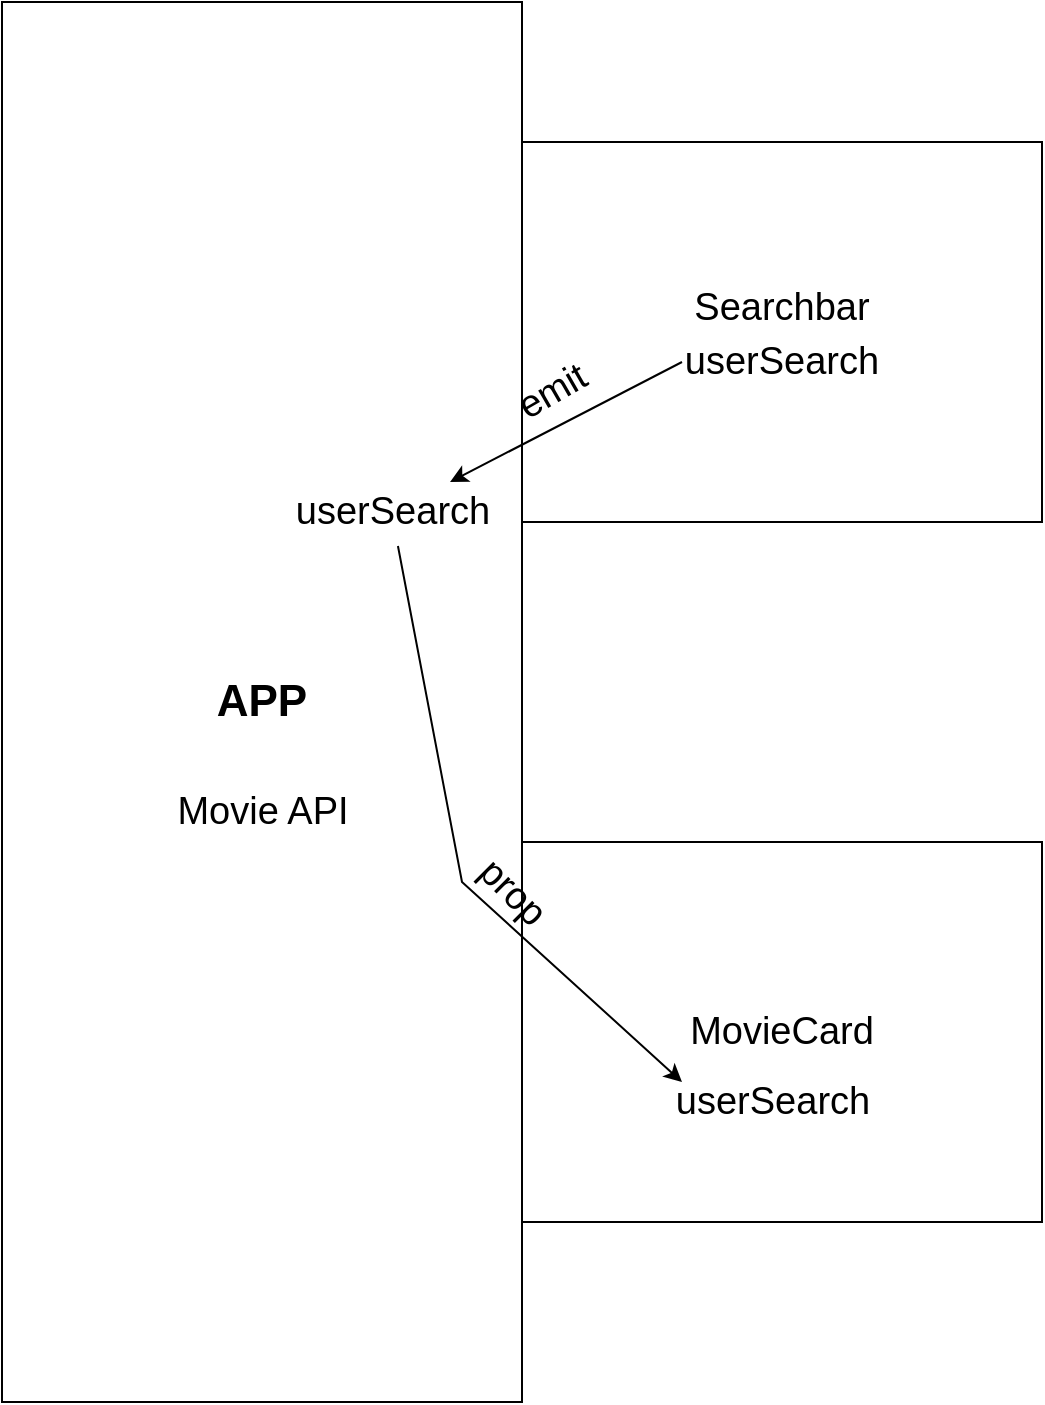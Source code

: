 <mxfile version="16.2.4" type="github">
  <diagram id="C5RBs43oDa-KdzZeNtuy" name="Page-1">
    <mxGraphModel dx="1422" dy="800" grid="1" gridSize="10" guides="1" tooltips="1" connect="1" arrows="1" fold="1" page="1" pageScale="1" pageWidth="827" pageHeight="1169" math="0" shadow="0">
      <root>
        <mxCell id="WIyWlLk6GJQsqaUBKTNV-0" />
        <mxCell id="WIyWlLk6GJQsqaUBKTNV-1" parent="WIyWlLk6GJQsqaUBKTNV-0" />
        <mxCell id="Rk7k_CKYjR_Ya-lK1rx9-0" value="&lt;b style=&quot;line-height: 1.2&quot;&gt;&lt;font style=&quot;font-size: 22px&quot;&gt;APP&lt;/font&gt;&lt;/b&gt;" style="rounded=0;whiteSpace=wrap;html=1;" vertex="1" parent="WIyWlLk6GJQsqaUBKTNV-1">
          <mxGeometry x="20" y="50" width="260" height="700" as="geometry" />
        </mxCell>
        <mxCell id="Rk7k_CKYjR_Ya-lK1rx9-1" value="&lt;font style=&quot;font-size: 19px&quot;&gt;Searchbar&lt;br&gt;userSearch&lt;br&gt;&lt;/font&gt;" style="rounded=0;whiteSpace=wrap;html=1;fontSize=22;" vertex="1" parent="WIyWlLk6GJQsqaUBKTNV-1">
          <mxGeometry x="280" y="120" width="260" height="190" as="geometry" />
        </mxCell>
        <mxCell id="Rk7k_CKYjR_Ya-lK1rx9-2" value="MovieCard" style="rounded=0;whiteSpace=wrap;html=1;fontSize=19;" vertex="1" parent="WIyWlLk6GJQsqaUBKTNV-1">
          <mxGeometry x="280" y="470" width="260" height="190" as="geometry" />
        </mxCell>
        <mxCell id="Rk7k_CKYjR_Ya-lK1rx9-4" value="" style="endArrow=classic;html=1;rounded=0;fontSize=19;" edge="1" parent="WIyWlLk6GJQsqaUBKTNV-1" target="Rk7k_CKYjR_Ya-lK1rx9-6">
          <mxGeometry width="50" height="50" relative="1" as="geometry">
            <mxPoint x="360" y="230" as="sourcePoint" />
            <mxPoint x="340" y="180" as="targetPoint" />
          </mxGeometry>
        </mxCell>
        <mxCell id="Rk7k_CKYjR_Ya-lK1rx9-5" value="emit" style="text;html=1;align=center;verticalAlign=middle;resizable=0;points=[];autosize=1;strokeColor=none;fillColor=none;fontSize=19;rotation=-30;" vertex="1" parent="WIyWlLk6GJQsqaUBKTNV-1">
          <mxGeometry x="270" y="230" width="50" height="30" as="geometry" />
        </mxCell>
        <mxCell id="Rk7k_CKYjR_Ya-lK1rx9-6" value="userSearch" style="text;html=1;align=center;verticalAlign=middle;resizable=0;points=[];autosize=1;strokeColor=none;fillColor=none;fontSize=19;" vertex="1" parent="WIyWlLk6GJQsqaUBKTNV-1">
          <mxGeometry x="160" y="290" width="110" height="30" as="geometry" />
        </mxCell>
        <mxCell id="Rk7k_CKYjR_Ya-lK1rx9-7" value="" style="endArrow=classic;html=1;rounded=0;fontSize=19;exitX=0.527;exitY=1.067;exitDx=0;exitDy=0;exitPerimeter=0;" edge="1" parent="WIyWlLk6GJQsqaUBKTNV-1" source="Rk7k_CKYjR_Ya-lK1rx9-6">
          <mxGeometry width="50" height="50" relative="1" as="geometry">
            <mxPoint x="200" y="360" as="sourcePoint" />
            <mxPoint x="360" y="590" as="targetPoint" />
            <Array as="points">
              <mxPoint x="250" y="490" />
            </Array>
          </mxGeometry>
        </mxCell>
        <mxCell id="Rk7k_CKYjR_Ya-lK1rx9-8" value="userSearch" style="text;html=1;align=center;verticalAlign=middle;resizable=0;points=[];autosize=1;strokeColor=none;fillColor=none;fontSize=19;" vertex="1" parent="WIyWlLk6GJQsqaUBKTNV-1">
          <mxGeometry x="350" y="585" width="110" height="30" as="geometry" />
        </mxCell>
        <mxCell id="Rk7k_CKYjR_Ya-lK1rx9-9" value="prop" style="text;html=1;align=center;verticalAlign=middle;resizable=0;points=[];autosize=1;strokeColor=none;fillColor=none;fontSize=19;rotation=45;" vertex="1" parent="WIyWlLk6GJQsqaUBKTNV-1">
          <mxGeometry x="250" y="480" width="50" height="30" as="geometry" />
        </mxCell>
        <mxCell id="Rk7k_CKYjR_Ya-lK1rx9-10" value="Movie API" style="text;html=1;align=center;verticalAlign=middle;resizable=0;points=[];autosize=1;strokeColor=none;fillColor=none;fontSize=19;" vertex="1" parent="WIyWlLk6GJQsqaUBKTNV-1">
          <mxGeometry x="100" y="440" width="100" height="30" as="geometry" />
        </mxCell>
      </root>
    </mxGraphModel>
  </diagram>
</mxfile>
